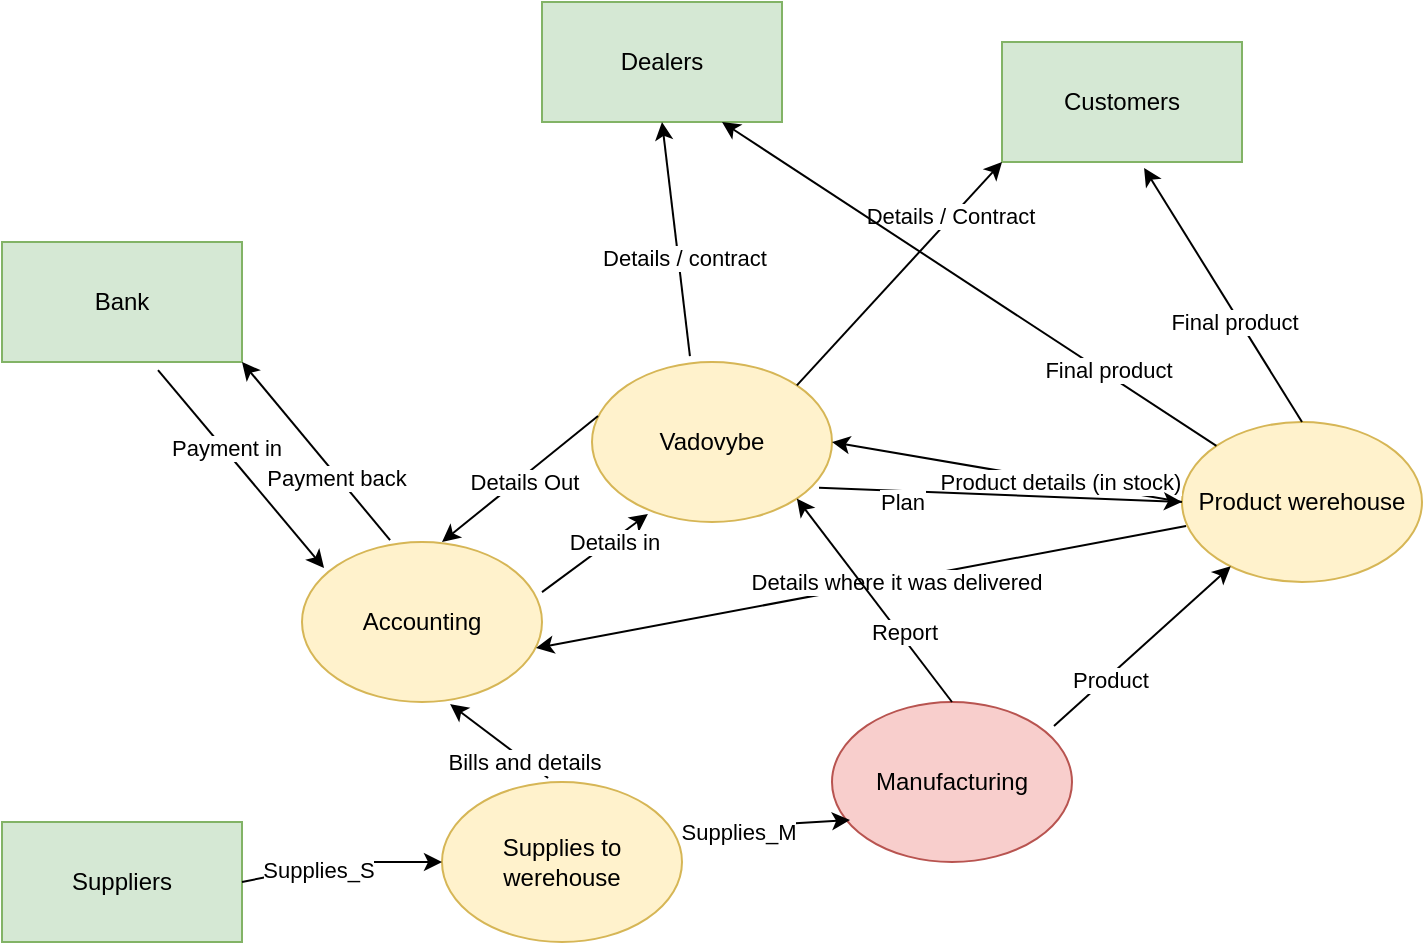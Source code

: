 <mxfile version="13.6.10" type="github">
  <diagram id="vzioFBNHEk6Id1RTCtNG" name="Page-1">
    <mxGraphModel dx="927" dy="573" grid="1" gridSize="10" guides="1" tooltips="1" connect="1" arrows="1" fold="1" page="1" pageScale="1" pageWidth="850" pageHeight="1100" math="0" shadow="0">
      <root>
        <mxCell id="0" />
        <mxCell id="1" parent="0" />
        <mxCell id="OYXpN41Nhl739jVn25ul-1" value="Vadovybe" style="ellipse;whiteSpace=wrap;html=1;fillColor=#fff2cc;strokeColor=#d6b656;" parent="1" vertex="1">
          <mxGeometry x="365" y="240" width="120" height="80" as="geometry" />
        </mxCell>
        <mxCell id="OYXpN41Nhl739jVn25ul-2" value="Dealers" style="rounded=0;whiteSpace=wrap;html=1;fillColor=#d5e8d4;strokeColor=#82b366;" parent="1" vertex="1">
          <mxGeometry x="340" y="60" width="120" height="60" as="geometry" />
        </mxCell>
        <mxCell id="OYXpN41Nhl739jVn25ul-3" value="Customers" style="rounded=0;whiteSpace=wrap;html=1;fillColor=#d5e8d4;strokeColor=#82b366;" parent="1" vertex="1">
          <mxGeometry x="570" y="80" width="120" height="60" as="geometry" />
        </mxCell>
        <mxCell id="OYXpN41Nhl739jVn25ul-4" value="Bank" style="rounded=0;whiteSpace=wrap;html=1;fillColor=#d5e8d4;strokeColor=#82b366;" parent="1" vertex="1">
          <mxGeometry x="70" y="180" width="120" height="60" as="geometry" />
        </mxCell>
        <mxCell id="OYXpN41Nhl739jVn25ul-5" value="Suppliers" style="rounded=0;whiteSpace=wrap;html=1;fillColor=#d5e8d4;strokeColor=#82b366;" parent="1" vertex="1">
          <mxGeometry x="70" y="470" width="120" height="60" as="geometry" />
        </mxCell>
        <mxCell id="OYXpN41Nhl739jVn25ul-7" value="Product werehouse" style="ellipse;whiteSpace=wrap;html=1;fillColor=#fff2cc;strokeColor=#d6b656;" parent="1" vertex="1">
          <mxGeometry x="660" y="270" width="120" height="80" as="geometry" />
        </mxCell>
        <mxCell id="OYXpN41Nhl739jVn25ul-9" value="Accounting" style="ellipse;whiteSpace=wrap;html=1;fillColor=#fff2cc;strokeColor=#d6b656;" parent="1" vertex="1">
          <mxGeometry x="220" y="330" width="120" height="80" as="geometry" />
        </mxCell>
        <mxCell id="OYXpN41Nhl739jVn25ul-10" value="Manufacturing" style="ellipse;whiteSpace=wrap;html=1;fillColor=#f8cecc;strokeColor=#b85450;" parent="1" vertex="1">
          <mxGeometry x="485" y="410" width="120" height="80" as="geometry" />
        </mxCell>
        <mxCell id="OYXpN41Nhl739jVn25ul-11" value="Supplies to werehouse" style="ellipse;whiteSpace=wrap;html=1;fillColor=#fff2cc;strokeColor=#d6b656;" parent="1" vertex="1">
          <mxGeometry x="290" y="450" width="120" height="80" as="geometry" />
        </mxCell>
        <mxCell id="OYXpN41Nhl739jVn25ul-18" value="" style="endArrow=classic;html=1;exitX=1;exitY=0.5;exitDx=0;exitDy=0;entryX=0;entryY=0.5;entryDx=0;entryDy=0;" parent="1" source="OYXpN41Nhl739jVn25ul-5" target="OYXpN41Nhl739jVn25ul-11" edge="1">
          <mxGeometry width="50" height="50" relative="1" as="geometry">
            <mxPoint x="210" y="510" as="sourcePoint" />
            <mxPoint x="260" y="460" as="targetPoint" />
            <Array as="points">
              <mxPoint x="240" y="490" />
            </Array>
          </mxGeometry>
        </mxCell>
        <mxCell id="OYXpN41Nhl739jVn25ul-19" value="Supplies_S" style="edgeLabel;html=1;align=center;verticalAlign=middle;resizable=0;points=[];" parent="OYXpN41Nhl739jVn25ul-18" vertex="1" connectable="0">
          <mxGeometry x="-0.239" y="-2" relative="1" as="geometry">
            <mxPoint y="-1" as="offset" />
          </mxGeometry>
        </mxCell>
        <mxCell id="OYXpN41Nhl739jVn25ul-20" value="" style="endArrow=classic;html=1;exitX=1;exitY=0.3;exitDx=0;exitDy=0;exitPerimeter=0;entryX=0.075;entryY=0.738;entryDx=0;entryDy=0;entryPerimeter=0;" parent="1" source="OYXpN41Nhl739jVn25ul-11" target="OYXpN41Nhl739jVn25ul-10" edge="1">
          <mxGeometry width="50" height="50" relative="1" as="geometry">
            <mxPoint x="420" y="470" as="sourcePoint" />
            <mxPoint x="470" y="420" as="targetPoint" />
          </mxGeometry>
        </mxCell>
        <mxCell id="OYXpN41Nhl739jVn25ul-21" value="Supplies_M" style="edgeLabel;html=1;align=center;verticalAlign=middle;resizable=0;points=[];" parent="OYXpN41Nhl739jVn25ul-20" vertex="1" connectable="0">
          <mxGeometry x="-0.339" y="-2" relative="1" as="geometry">
            <mxPoint as="offset" />
          </mxGeometry>
        </mxCell>
        <mxCell id="OYXpN41Nhl739jVn25ul-22" value="" style="endArrow=classic;html=1;exitX=0.925;exitY=0.15;exitDx=0;exitDy=0;exitPerimeter=0;" parent="1" source="OYXpN41Nhl739jVn25ul-10" target="OYXpN41Nhl739jVn25ul-7" edge="1">
          <mxGeometry width="50" height="50" relative="1" as="geometry">
            <mxPoint x="605" y="395" as="sourcePoint" />
            <mxPoint x="655" y="345" as="targetPoint" />
          </mxGeometry>
        </mxCell>
        <mxCell id="OYXpN41Nhl739jVn25ul-33" value="Product" style="edgeLabel;html=1;align=center;verticalAlign=middle;resizable=0;points=[];" parent="OYXpN41Nhl739jVn25ul-22" vertex="1" connectable="0">
          <mxGeometry x="-0.396" y="-1" relative="1" as="geometry">
            <mxPoint as="offset" />
          </mxGeometry>
        </mxCell>
        <mxCell id="OYXpN41Nhl739jVn25ul-23" value="" style="endArrow=classic;html=1;exitX=1;exitY=0.313;exitDx=0;exitDy=0;exitPerimeter=0;entryX=0.233;entryY=0.95;entryDx=0;entryDy=0;entryPerimeter=0;" parent="1" source="OYXpN41Nhl739jVn25ul-9" target="OYXpN41Nhl739jVn25ul-1" edge="1">
          <mxGeometry width="50" height="50" relative="1" as="geometry">
            <mxPoint x="350" y="360" as="sourcePoint" />
            <mxPoint x="400" y="310" as="targetPoint" />
          </mxGeometry>
        </mxCell>
        <mxCell id="OYXpN41Nhl739jVn25ul-35" value="Details in" style="edgeLabel;html=1;align=center;verticalAlign=middle;resizable=0;points=[];" parent="OYXpN41Nhl739jVn25ul-23" vertex="1" connectable="0">
          <mxGeometry x="0.333" y="-1" relative="1" as="geometry">
            <mxPoint as="offset" />
          </mxGeometry>
        </mxCell>
        <mxCell id="OYXpN41Nhl739jVn25ul-24" value="" style="endArrow=classic;html=1;entryX=0.692;entryY=0.038;entryDx=0;entryDy=0;entryPerimeter=0;exitX=0.025;exitY=0.338;exitDx=0;exitDy=0;exitPerimeter=0;" parent="1" source="OYXpN41Nhl739jVn25ul-1" edge="1">
          <mxGeometry width="50" height="50" relative="1" as="geometry">
            <mxPoint x="351.96" y="276.96" as="sourcePoint" />
            <mxPoint x="290.0" y="330.0" as="targetPoint" />
          </mxGeometry>
        </mxCell>
        <mxCell id="OYXpN41Nhl739jVn25ul-36" value="Details Out" style="edgeLabel;html=1;align=center;verticalAlign=middle;resizable=0;points=[];" parent="OYXpN41Nhl739jVn25ul-24" vertex="1" connectable="0">
          <mxGeometry x="-0.428" y="1" relative="1" as="geometry">
            <mxPoint x="-16.06" y="13.97" as="offset" />
          </mxGeometry>
        </mxCell>
        <mxCell id="OYXpN41Nhl739jVn25ul-25" value="" style="endArrow=classic;html=1;entryX=1;entryY=1;entryDx=0;entryDy=0;exitX=0.367;exitY=-0.012;exitDx=0;exitDy=0;exitPerimeter=0;" parent="1" source="OYXpN41Nhl739jVn25ul-9" target="OYXpN41Nhl739jVn25ul-4" edge="1">
          <mxGeometry width="50" height="50" relative="1" as="geometry">
            <mxPoint x="310.98" y="230" as="sourcePoint" />
            <mxPoint x="249.02" y="283.04" as="targetPoint" />
          </mxGeometry>
        </mxCell>
        <mxCell id="OYXpN41Nhl739jVn25ul-37" value="Payment back" style="edgeLabel;html=1;align=center;verticalAlign=middle;resizable=0;points=[];" parent="OYXpN41Nhl739jVn25ul-25" vertex="1" connectable="0">
          <mxGeometry x="-0.289" y="1" relative="1" as="geometry">
            <mxPoint as="offset" />
          </mxGeometry>
        </mxCell>
        <mxCell id="OYXpN41Nhl739jVn25ul-26" value="" style="endArrow=classic;html=1;exitX=0.65;exitY=1.067;exitDx=0;exitDy=0;exitPerimeter=0;entryX=0.092;entryY=0.163;entryDx=0;entryDy=0;entryPerimeter=0;" parent="1" source="OYXpN41Nhl739jVn25ul-4" target="OYXpN41Nhl739jVn25ul-9" edge="1">
          <mxGeometry width="50" height="50" relative="1" as="geometry">
            <mxPoint x="108.71" y="320.0" as="sourcePoint" />
            <mxPoint x="151.284" y="273.244" as="targetPoint" />
          </mxGeometry>
        </mxCell>
        <mxCell id="OYXpN41Nhl739jVn25ul-38" value="Payment in" style="edgeLabel;html=1;align=center;verticalAlign=middle;resizable=0;points=[];" parent="OYXpN41Nhl739jVn25ul-26" vertex="1" connectable="0">
          <mxGeometry x="-0.2" y="1" relative="1" as="geometry">
            <mxPoint as="offset" />
          </mxGeometry>
        </mxCell>
        <mxCell id="OYXpN41Nhl739jVn25ul-27" value="" style="endArrow=classic;html=1;entryX=0;entryY=1;entryDx=0;entryDy=0;exitX=1;exitY=0;exitDx=0;exitDy=0;" parent="1" source="OYXpN41Nhl739jVn25ul-1" target="OYXpN41Nhl739jVn25ul-3" edge="1">
          <mxGeometry width="50" height="50" relative="1" as="geometry">
            <mxPoint x="480" y="250" as="sourcePoint" />
            <mxPoint x="530" y="200" as="targetPoint" />
          </mxGeometry>
        </mxCell>
        <mxCell id="OYXpN41Nhl739jVn25ul-40" value="Details / Contract" style="edgeLabel;html=1;align=center;verticalAlign=middle;resizable=0;points=[];" parent="OYXpN41Nhl739jVn25ul-27" vertex="1" connectable="0">
          <mxGeometry x="0.506" y="1" relative="1" as="geometry">
            <mxPoint as="offset" />
          </mxGeometry>
        </mxCell>
        <mxCell id="OYXpN41Nhl739jVn25ul-28" value="" style="endArrow=classic;html=1;entryX=0.5;entryY=1;entryDx=0;entryDy=0;exitX=0.408;exitY=-0.037;exitDx=0;exitDy=0;exitPerimeter=0;" parent="1" source="OYXpN41Nhl739jVn25ul-1" target="OYXpN41Nhl739jVn25ul-2" edge="1">
          <mxGeometry width="50" height="50" relative="1" as="geometry">
            <mxPoint x="363.716" y="201.716" as="sourcePoint" />
            <mxPoint x="436.29" y="150" as="targetPoint" />
          </mxGeometry>
        </mxCell>
        <mxCell id="OYXpN41Nhl739jVn25ul-39" value="Details / contract" style="edgeLabel;html=1;align=center;verticalAlign=middle;resizable=0;points=[];" parent="OYXpN41Nhl739jVn25ul-28" vertex="1" connectable="0">
          <mxGeometry x="-0.168" y="-3" relative="1" as="geometry">
            <mxPoint as="offset" />
          </mxGeometry>
        </mxCell>
        <mxCell id="OYXpN41Nhl739jVn25ul-29" value="" style="endArrow=classic;html=1;entryX=0.975;entryY=0.663;entryDx=0;entryDy=0;exitX=0.017;exitY=0.65;exitDx=0;exitDy=0;entryPerimeter=0;exitPerimeter=0;" parent="1" source="OYXpN41Nhl739jVn25ul-7" target="OYXpN41Nhl739jVn25ul-9" edge="1">
          <mxGeometry width="50" height="50" relative="1" as="geometry">
            <mxPoint x="570" y="320" as="sourcePoint" />
            <mxPoint x="340" y="390" as="targetPoint" />
          </mxGeometry>
        </mxCell>
        <mxCell id="OYXpN41Nhl739jVn25ul-34" value="Details where it was delivered" style="edgeLabel;html=1;align=center;verticalAlign=middle;resizable=0;points=[];" parent="OYXpN41Nhl739jVn25ul-29" vertex="1" connectable="0">
          <mxGeometry x="-0.105" relative="1" as="geometry">
            <mxPoint as="offset" />
          </mxGeometry>
        </mxCell>
        <mxCell id="OYXpN41Nhl739jVn25ul-30" value="" style="endArrow=classic;html=1;entryX=0.617;entryY=1.013;entryDx=0;entryDy=0;entryPerimeter=0;exitX=0.442;exitY=-0.025;exitDx=0;exitDy=0;exitPerimeter=0;" parent="1" source="OYXpN41Nhl739jVn25ul-11" target="OYXpN41Nhl739jVn25ul-9" edge="1">
          <mxGeometry width="50" height="50" relative="1" as="geometry">
            <mxPoint x="400" y="440" as="sourcePoint" />
            <mxPoint x="450" y="390" as="targetPoint" />
          </mxGeometry>
        </mxCell>
        <mxCell id="OYXpN41Nhl739jVn25ul-43" value="Bills and details" style="edgeLabel;html=1;align=center;verticalAlign=middle;resizable=0;points=[];" parent="OYXpN41Nhl739jVn25ul-30" vertex="1" connectable="0">
          <mxGeometry x="-0.504" y="1" relative="1" as="geometry">
            <mxPoint as="offset" />
          </mxGeometry>
        </mxCell>
        <mxCell id="OYXpN41Nhl739jVn25ul-31" value="" style="endArrow=classic;html=1;entryX=0.592;entryY=1.05;entryDx=0;entryDy=0;entryPerimeter=0;exitX=0.5;exitY=0;exitDx=0;exitDy=0;" parent="1" source="OYXpN41Nhl739jVn25ul-7" target="OYXpN41Nhl739jVn25ul-3" edge="1">
          <mxGeometry width="50" height="50" relative="1" as="geometry">
            <mxPoint x="660" y="250" as="sourcePoint" />
            <mxPoint x="710" y="200" as="targetPoint" />
          </mxGeometry>
        </mxCell>
        <mxCell id="OYXpN41Nhl739jVn25ul-42" value="Final product" style="edgeLabel;html=1;align=center;verticalAlign=middle;resizable=0;points=[];" parent="OYXpN41Nhl739jVn25ul-31" vertex="1" connectable="0">
          <mxGeometry x="-0.182" y="2" relative="1" as="geometry">
            <mxPoint as="offset" />
          </mxGeometry>
        </mxCell>
        <mxCell id="OYXpN41Nhl739jVn25ul-32" value="" style="endArrow=classic;html=1;entryX=0.75;entryY=1;entryDx=0;entryDy=0;" parent="1" source="OYXpN41Nhl739jVn25ul-7" target="OYXpN41Nhl739jVn25ul-2" edge="1">
          <mxGeometry width="50" height="50" relative="1" as="geometry">
            <mxPoint x="548.96" y="270" as="sourcePoint" />
            <mxPoint x="530" y="213" as="targetPoint" />
          </mxGeometry>
        </mxCell>
        <mxCell id="OYXpN41Nhl739jVn25ul-41" value="Final product" style="edgeLabel;html=1;align=center;verticalAlign=middle;resizable=0;points=[];" parent="OYXpN41Nhl739jVn25ul-32" vertex="1" connectable="0">
          <mxGeometry x="-0.545" y="-2" relative="1" as="geometry">
            <mxPoint as="offset" />
          </mxGeometry>
        </mxCell>
        <mxCell id="NkrQ8mT-KpeJr2xPbms0-1" value="" style="endArrow=classic;html=1;entryX=1;entryY=0.5;entryDx=0;entryDy=0;exitX=0;exitY=0.5;exitDx=0;exitDy=0;" parent="1" source="OYXpN41Nhl739jVn25ul-7" target="OYXpN41Nhl739jVn25ul-1" edge="1">
          <mxGeometry width="50" height="50" relative="1" as="geometry">
            <mxPoint x="510" y="305" as="sourcePoint" />
            <mxPoint x="560" y="255" as="targetPoint" />
          </mxGeometry>
        </mxCell>
        <mxCell id="NkrQ8mT-KpeJr2xPbms0-2" value="Product details (in stock)" style="edgeLabel;html=1;align=center;verticalAlign=middle;resizable=0;points=[];" parent="NkrQ8mT-KpeJr2xPbms0-1" vertex="1" connectable="0">
          <mxGeometry x="-0.294" relative="1" as="geometry">
            <mxPoint as="offset" />
          </mxGeometry>
        </mxCell>
        <mxCell id="ItU4n_LxgL6Bb-lIXyox-5" value="" style="endArrow=classic;html=1;entryX=1;entryY=1;entryDx=0;entryDy=0;exitX=0.5;exitY=0;exitDx=0;exitDy=0;" edge="1" parent="1" source="OYXpN41Nhl739jVn25ul-10" target="OYXpN41Nhl739jVn25ul-1">
          <mxGeometry width="50" height="50" relative="1" as="geometry">
            <mxPoint x="450" y="360" as="sourcePoint" />
            <mxPoint x="500" y="310" as="targetPoint" />
          </mxGeometry>
        </mxCell>
        <mxCell id="ItU4n_LxgL6Bb-lIXyox-8" value="Report" style="edgeLabel;html=1;align=center;verticalAlign=middle;resizable=0;points=[];" vertex="1" connectable="0" parent="ItU4n_LxgL6Bb-lIXyox-5">
          <mxGeometry x="-0.337" y="-2" relative="1" as="geometry">
            <mxPoint as="offset" />
          </mxGeometry>
        </mxCell>
        <mxCell id="ItU4n_LxgL6Bb-lIXyox-6" value="" style="endArrow=classic;html=1;exitX=0.946;exitY=0.786;exitDx=0;exitDy=0;exitPerimeter=0;" edge="1" parent="1" source="OYXpN41Nhl739jVn25ul-1">
          <mxGeometry width="50" height="50" relative="1" as="geometry">
            <mxPoint x="510" y="350" as="sourcePoint" />
            <mxPoint x="660" y="310" as="targetPoint" />
          </mxGeometry>
        </mxCell>
        <mxCell id="ItU4n_LxgL6Bb-lIXyox-7" value="Plan" style="edgeLabel;html=1;align=center;verticalAlign=middle;resizable=0;points=[];" vertex="1" connectable="0" parent="ItU4n_LxgL6Bb-lIXyox-6">
          <mxGeometry x="-0.46" relative="1" as="geometry">
            <mxPoint x="-7.45" y="5.2" as="offset" />
          </mxGeometry>
        </mxCell>
      </root>
    </mxGraphModel>
  </diagram>
</mxfile>
